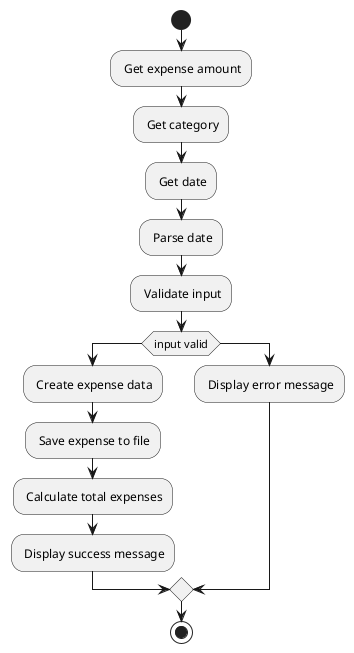 @startuml
start
: Get expense amount;
: Get category;
: Get date;
: Parse date;
: Validate input;
if (input valid) then
    : Create expense data;
    : Save expense to file;
    : Calculate total expenses;
    : Display success message;
else
    : Display error message;
endif
stop
@enduml